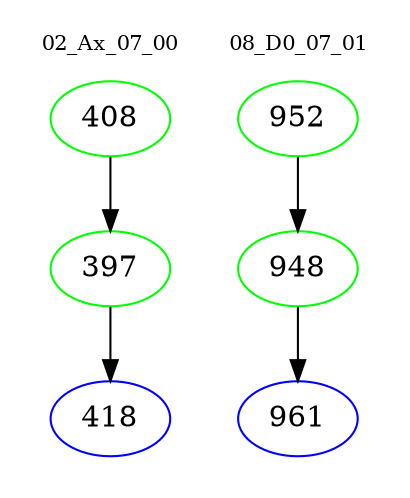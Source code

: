 digraph{
subgraph cluster_0 {
color = white
label = "02_Ax_07_00";
fontsize=10;
T0_408 [label="408", color="green"]
T0_408 -> T0_397 [color="black"]
T0_397 [label="397", color="green"]
T0_397 -> T0_418 [color="black"]
T0_418 [label="418", color="blue"]
}
subgraph cluster_1 {
color = white
label = "08_D0_07_01";
fontsize=10;
T1_952 [label="952", color="green"]
T1_952 -> T1_948 [color="black"]
T1_948 [label="948", color="green"]
T1_948 -> T1_961 [color="black"]
T1_961 [label="961", color="blue"]
}
}

